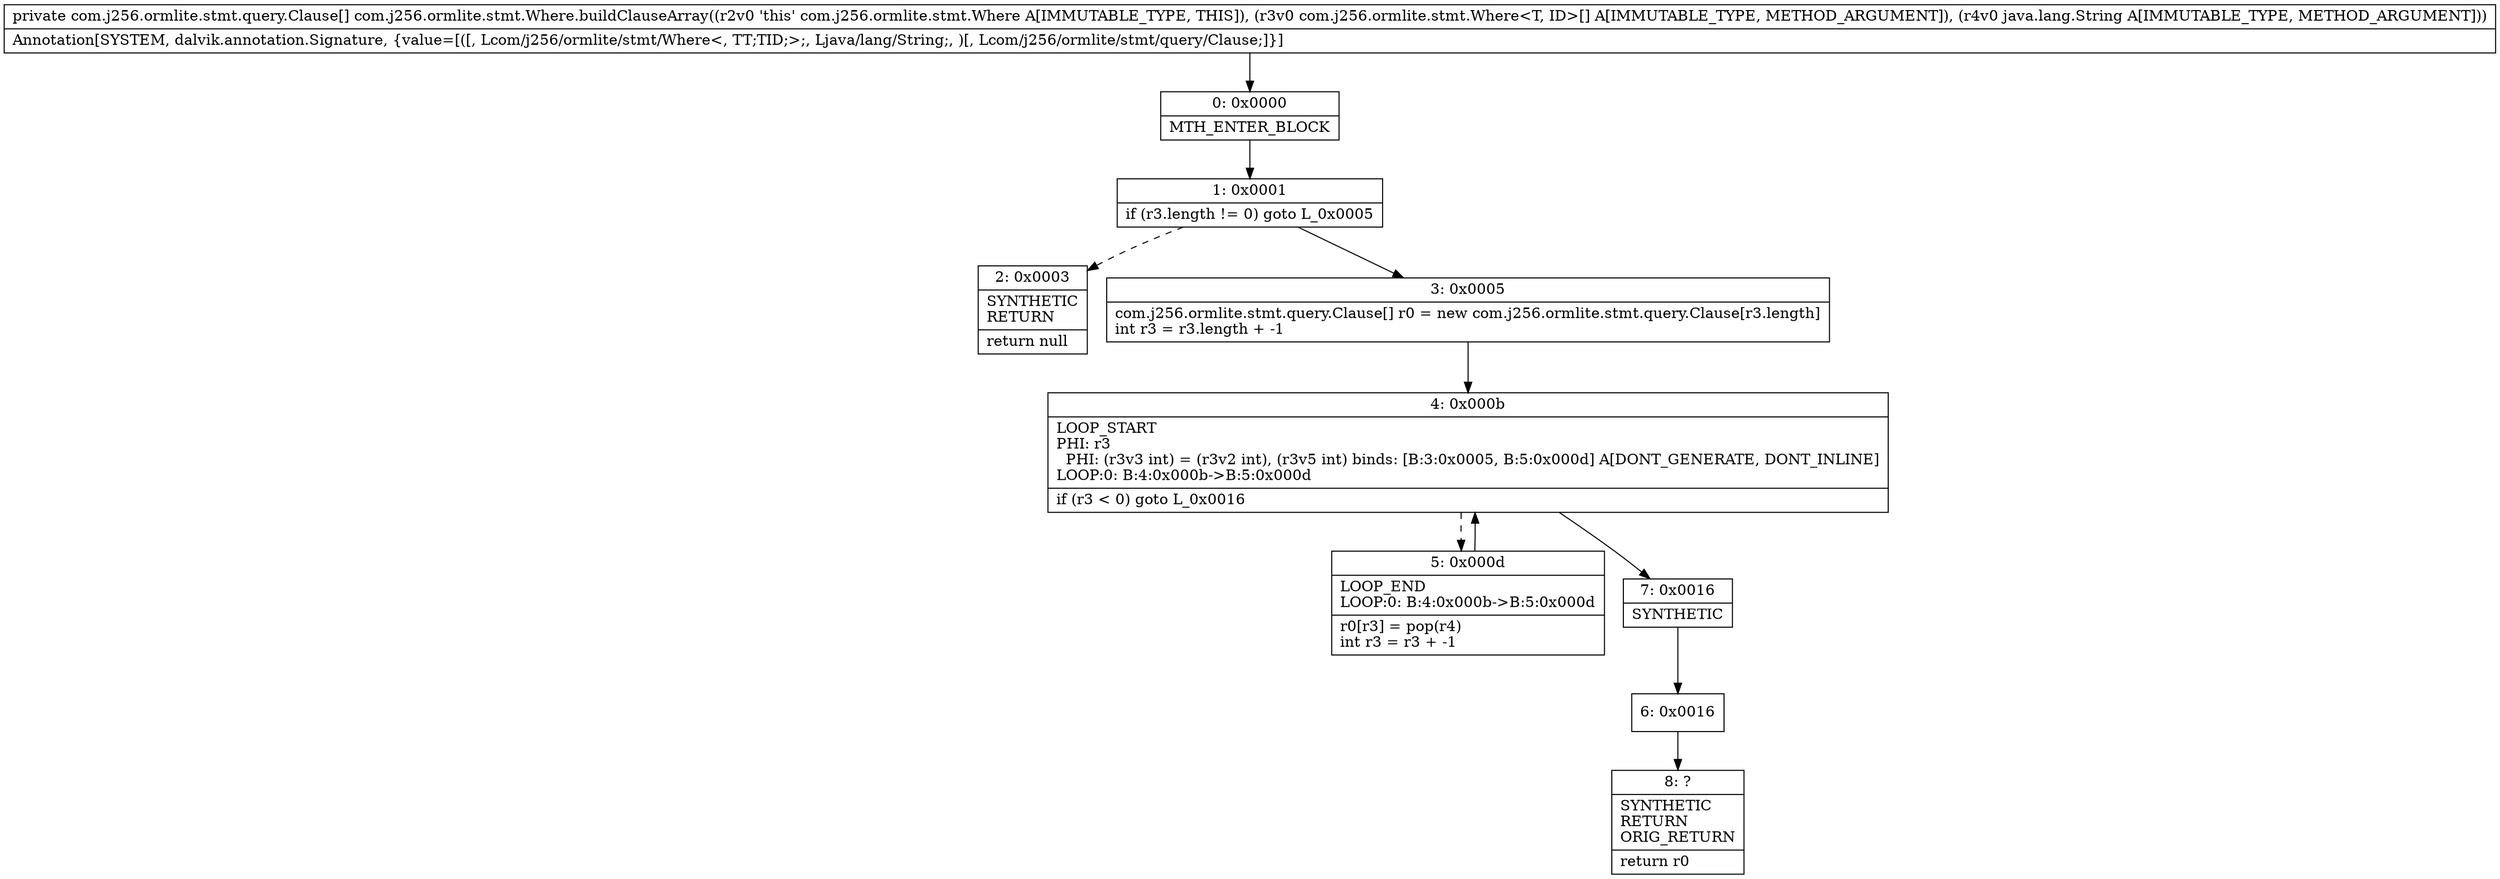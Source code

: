 digraph "CFG forcom.j256.ormlite.stmt.Where.buildClauseArray([Lcom\/j256\/ormlite\/stmt\/Where;Ljava\/lang\/String;)[Lcom\/j256\/ormlite\/stmt\/query\/Clause;" {
Node_0 [shape=record,label="{0\:\ 0x0000|MTH_ENTER_BLOCK\l}"];
Node_1 [shape=record,label="{1\:\ 0x0001|if (r3.length != 0) goto L_0x0005\l}"];
Node_2 [shape=record,label="{2\:\ 0x0003|SYNTHETIC\lRETURN\l|return null\l}"];
Node_3 [shape=record,label="{3\:\ 0x0005|com.j256.ormlite.stmt.query.Clause[] r0 = new com.j256.ormlite.stmt.query.Clause[r3.length]\lint r3 = r3.length + \-1\l}"];
Node_4 [shape=record,label="{4\:\ 0x000b|LOOP_START\lPHI: r3 \l  PHI: (r3v3 int) = (r3v2 int), (r3v5 int) binds: [B:3:0x0005, B:5:0x000d] A[DONT_GENERATE, DONT_INLINE]\lLOOP:0: B:4:0x000b\-\>B:5:0x000d\l|if (r3 \< 0) goto L_0x0016\l}"];
Node_5 [shape=record,label="{5\:\ 0x000d|LOOP_END\lLOOP:0: B:4:0x000b\-\>B:5:0x000d\l|r0[r3] = pop(r4)\lint r3 = r3 + \-1\l}"];
Node_6 [shape=record,label="{6\:\ 0x0016}"];
Node_7 [shape=record,label="{7\:\ 0x0016|SYNTHETIC\l}"];
Node_8 [shape=record,label="{8\:\ ?|SYNTHETIC\lRETURN\lORIG_RETURN\l|return r0\l}"];
MethodNode[shape=record,label="{private com.j256.ormlite.stmt.query.Clause[] com.j256.ormlite.stmt.Where.buildClauseArray((r2v0 'this' com.j256.ormlite.stmt.Where A[IMMUTABLE_TYPE, THIS]), (r3v0 com.j256.ormlite.stmt.Where\<T, ID\>[] A[IMMUTABLE_TYPE, METHOD_ARGUMENT]), (r4v0 java.lang.String A[IMMUTABLE_TYPE, METHOD_ARGUMENT]))  | Annotation[SYSTEM, dalvik.annotation.Signature, \{value=[([, Lcom\/j256\/ormlite\/stmt\/Where\<, TT;TID;\>;, Ljava\/lang\/String;, )[, Lcom\/j256\/ormlite\/stmt\/query\/Clause;]\}]\l}"];
MethodNode -> Node_0;
Node_0 -> Node_1;
Node_1 -> Node_2[style=dashed];
Node_1 -> Node_3;
Node_3 -> Node_4;
Node_4 -> Node_5[style=dashed];
Node_4 -> Node_7;
Node_5 -> Node_4;
Node_6 -> Node_8;
Node_7 -> Node_6;
}

